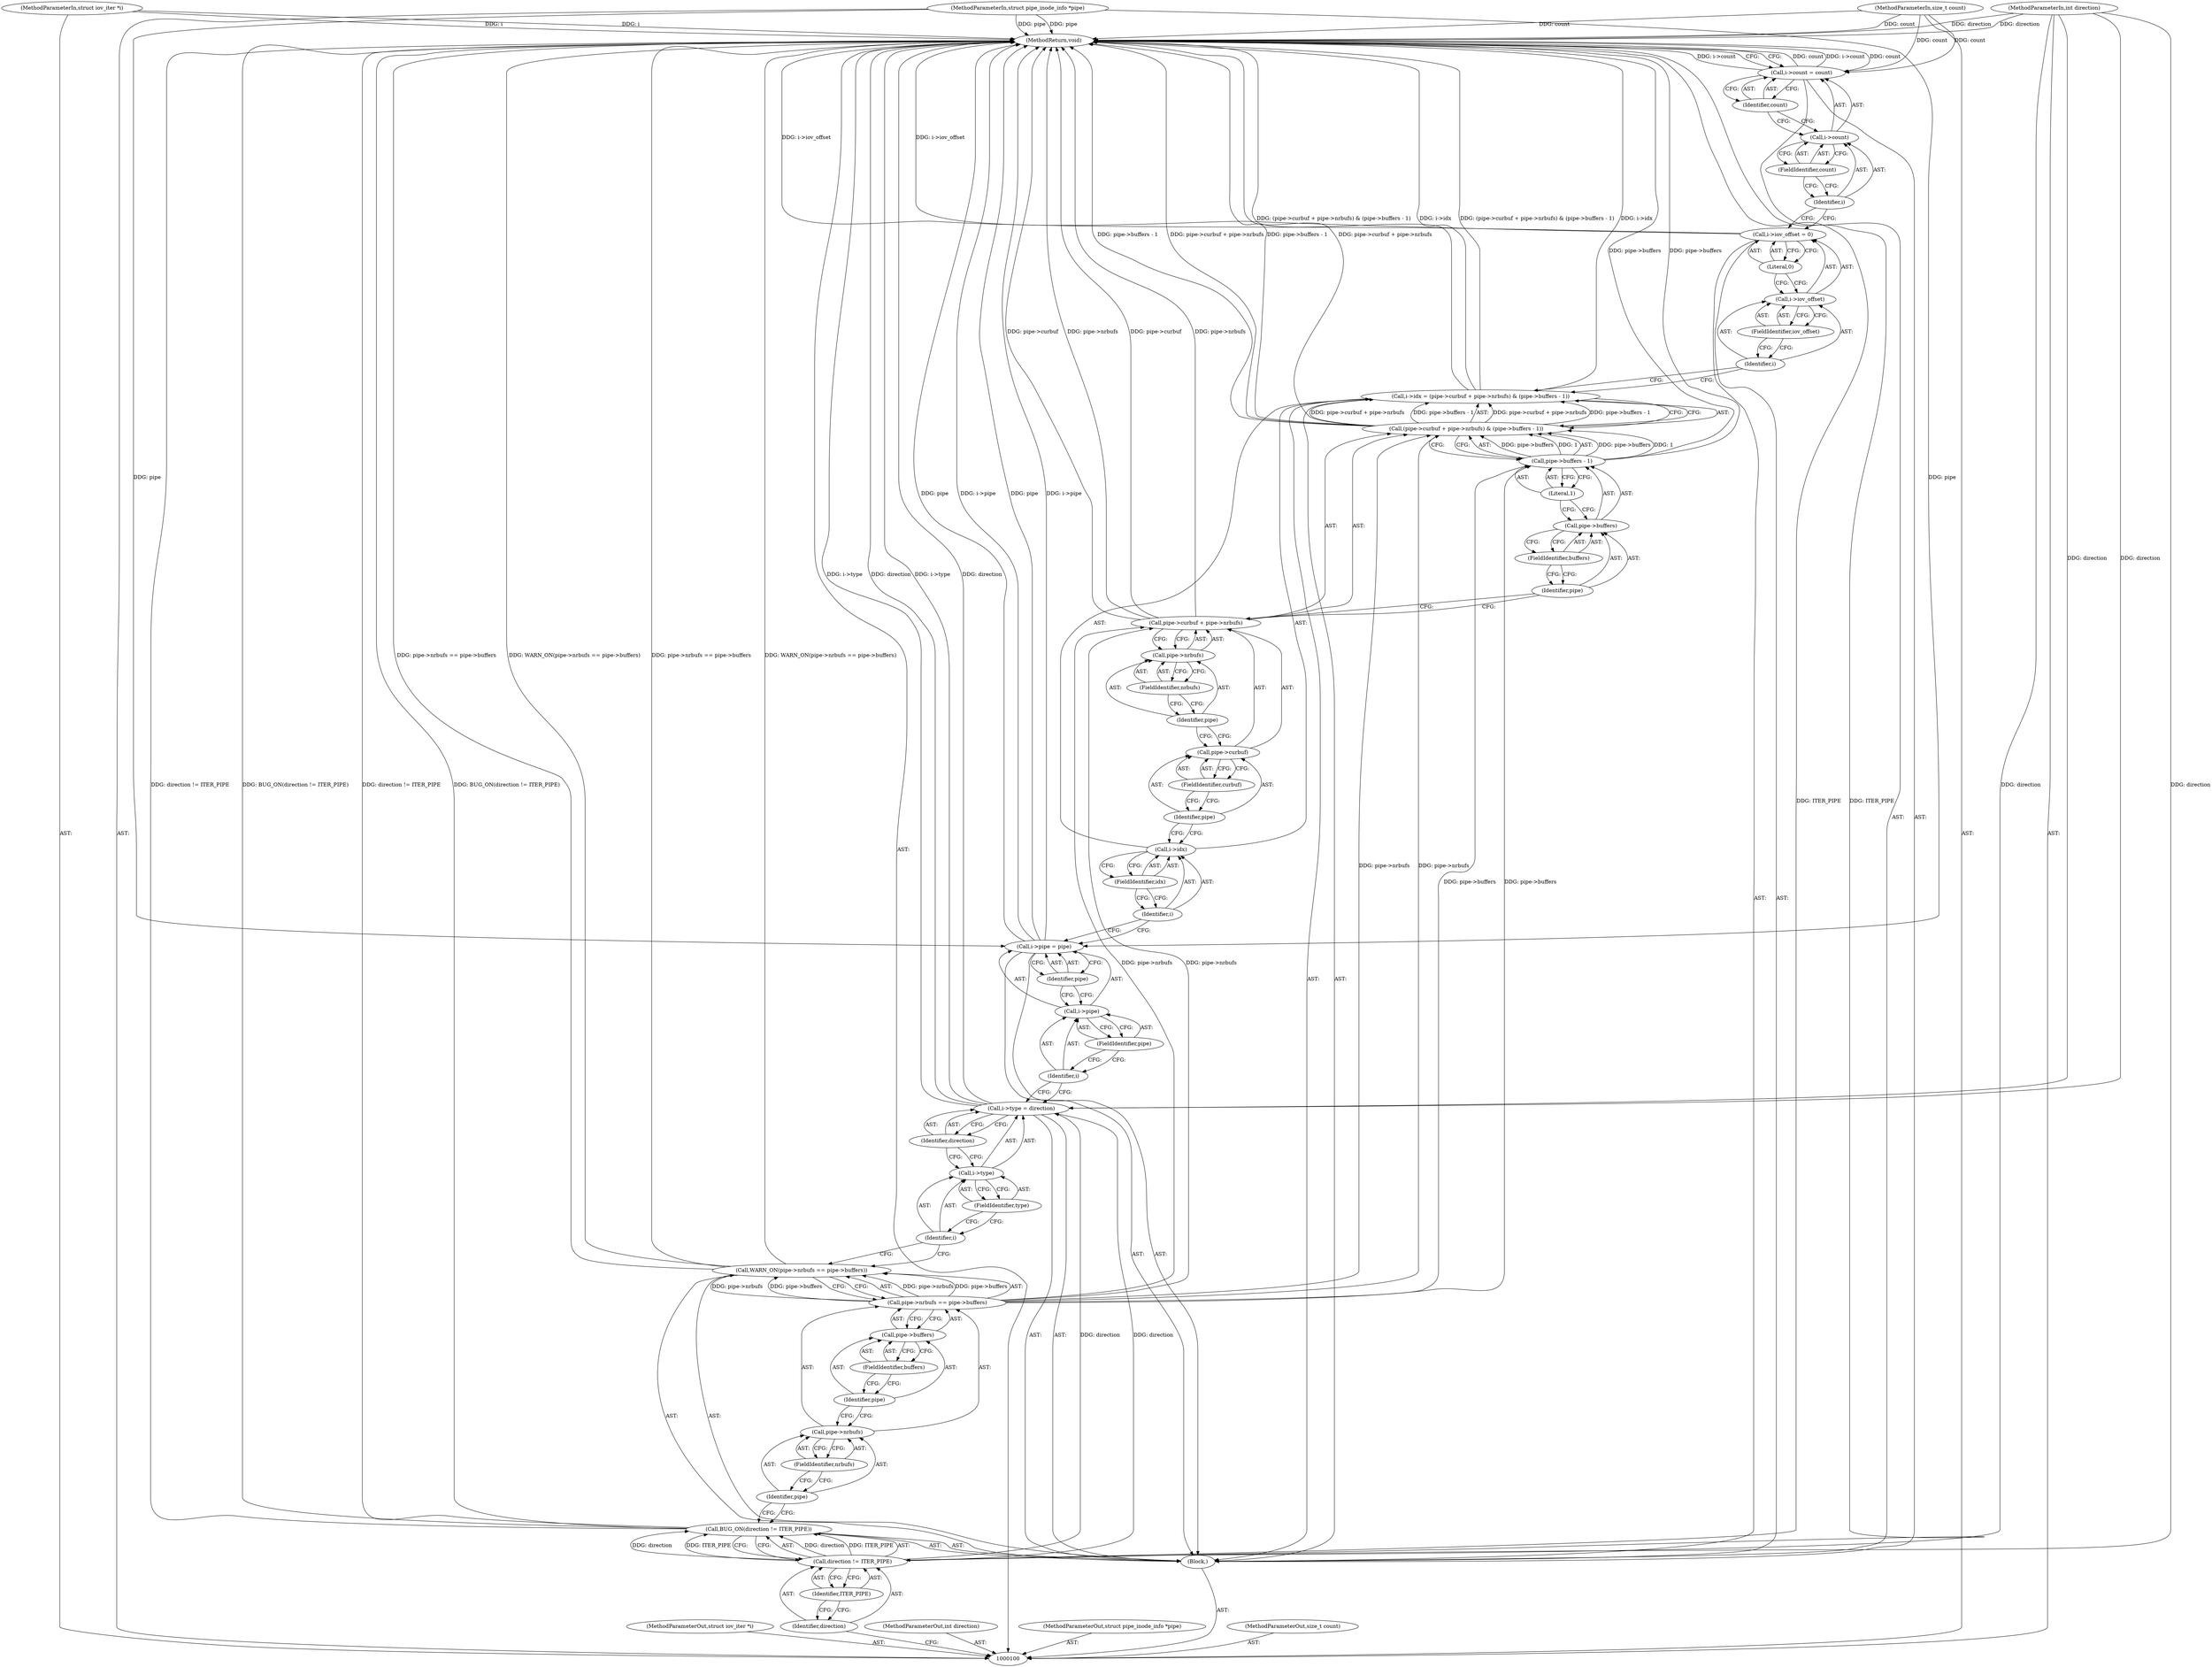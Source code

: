 digraph "0_linux_b9dc6f65bc5e232d1c05fe34b5daadc7e8bbf1fb" {
"1000155" [label="(MethodReturn,void)"];
"1000101" [label="(MethodParameterIn,struct iov_iter *i)"];
"1000206" [label="(MethodParameterOut,struct iov_iter *i)"];
"1000102" [label="(MethodParameterIn,int direction)"];
"1000207" [label="(MethodParameterOut,int direction)"];
"1000145" [label="(Call,i->iov_offset = 0)"];
"1000146" [label="(Call,i->iov_offset)"];
"1000147" [label="(Identifier,i)"];
"1000149" [label="(Literal,0)"];
"1000148" [label="(FieldIdentifier,iov_offset)"];
"1000150" [label="(Call,i->count = count)"];
"1000151" [label="(Call,i->count)"];
"1000152" [label="(Identifier,i)"];
"1000154" [label="(Identifier,count)"];
"1000153" [label="(FieldIdentifier,count)"];
"1000103" [label="(MethodParameterIn,struct pipe_inode_info *pipe)"];
"1000208" [label="(MethodParameterOut,struct pipe_inode_info *pipe)"];
"1000104" [label="(MethodParameterIn,size_t count)"];
"1000209" [label="(MethodParameterOut,size_t count)"];
"1000105" [label="(Block,)"];
"1000106" [label="(Call,BUG_ON(direction != ITER_PIPE))"];
"1000109" [label="(Identifier,ITER_PIPE)"];
"1000107" [label="(Call,direction != ITER_PIPE)"];
"1000108" [label="(Identifier,direction)"];
"1000110" [label="(Call,WARN_ON(pipe->nrbufs == pipe->buffers))"];
"1000114" [label="(FieldIdentifier,nrbufs)"];
"1000115" [label="(Call,pipe->buffers)"];
"1000116" [label="(Identifier,pipe)"];
"1000117" [label="(FieldIdentifier,buffers)"];
"1000111" [label="(Call,pipe->nrbufs == pipe->buffers)"];
"1000112" [label="(Call,pipe->nrbufs)"];
"1000113" [label="(Identifier,pipe)"];
"1000122" [label="(Identifier,direction)"];
"1000118" [label="(Call,i->type = direction)"];
"1000119" [label="(Call,i->type)"];
"1000120" [label="(Identifier,i)"];
"1000121" [label="(FieldIdentifier,type)"];
"1000127" [label="(Identifier,pipe)"];
"1000123" [label="(Call,i->pipe = pipe)"];
"1000124" [label="(Call,i->pipe)"];
"1000125" [label="(Identifier,i)"];
"1000126" [label="(FieldIdentifier,pipe)"];
"1000132" [label="(Call,(pipe->curbuf + pipe->nrbufs) & (pipe->buffers - 1))"];
"1000133" [label="(Call,pipe->curbuf + pipe->nrbufs)"];
"1000134" [label="(Call,pipe->curbuf)"];
"1000135" [label="(Identifier,pipe)"];
"1000136" [label="(FieldIdentifier,curbuf)"];
"1000128" [label="(Call,i->idx = (pipe->curbuf + pipe->nrbufs) & (pipe->buffers - 1))"];
"1000129" [label="(Call,i->idx)"];
"1000130" [label="(Identifier,i)"];
"1000137" [label="(Call,pipe->nrbufs)"];
"1000138" [label="(Identifier,pipe)"];
"1000139" [label="(FieldIdentifier,nrbufs)"];
"1000140" [label="(Call,pipe->buffers - 1)"];
"1000141" [label="(Call,pipe->buffers)"];
"1000142" [label="(Identifier,pipe)"];
"1000131" [label="(FieldIdentifier,idx)"];
"1000143" [label="(FieldIdentifier,buffers)"];
"1000144" [label="(Literal,1)"];
"1000155" -> "1000100"  [label="AST: "];
"1000155" -> "1000150"  [label="CFG: "];
"1000104" -> "1000155"  [label="DDG: count"];
"1000132" -> "1000155"  [label="DDG: pipe->buffers - 1"];
"1000132" -> "1000155"  [label="DDG: pipe->curbuf + pipe->nrbufs"];
"1000123" -> "1000155"  [label="DDG: pipe"];
"1000123" -> "1000155"  [label="DDG: i->pipe"];
"1000150" -> "1000155"  [label="DDG: count"];
"1000150" -> "1000155"  [label="DDG: i->count"];
"1000118" -> "1000155"  [label="DDG: i->type"];
"1000118" -> "1000155"  [label="DDG: direction"];
"1000145" -> "1000155"  [label="DDG: i->iov_offset"];
"1000110" -> "1000155"  [label="DDG: pipe->nrbufs == pipe->buffers"];
"1000110" -> "1000155"  [label="DDG: WARN_ON(pipe->nrbufs == pipe->buffers)"];
"1000106" -> "1000155"  [label="DDG: direction != ITER_PIPE"];
"1000106" -> "1000155"  [label="DDG: BUG_ON(direction != ITER_PIPE)"];
"1000128" -> "1000155"  [label="DDG: (pipe->curbuf + pipe->nrbufs) & (pipe->buffers - 1)"];
"1000128" -> "1000155"  [label="DDG: i->idx"];
"1000140" -> "1000155"  [label="DDG: pipe->buffers"];
"1000103" -> "1000155"  [label="DDG: pipe"];
"1000133" -> "1000155"  [label="DDG: pipe->curbuf"];
"1000133" -> "1000155"  [label="DDG: pipe->nrbufs"];
"1000102" -> "1000155"  [label="DDG: direction"];
"1000101" -> "1000155"  [label="DDG: i"];
"1000107" -> "1000155"  [label="DDG: ITER_PIPE"];
"1000101" -> "1000100"  [label="AST: "];
"1000101" -> "1000155"  [label="DDG: i"];
"1000206" -> "1000100"  [label="AST: "];
"1000102" -> "1000100"  [label="AST: "];
"1000102" -> "1000155"  [label="DDG: direction"];
"1000102" -> "1000107"  [label="DDG: direction"];
"1000102" -> "1000118"  [label="DDG: direction"];
"1000207" -> "1000100"  [label="AST: "];
"1000145" -> "1000105"  [label="AST: "];
"1000145" -> "1000149"  [label="CFG: "];
"1000146" -> "1000145"  [label="AST: "];
"1000149" -> "1000145"  [label="AST: "];
"1000152" -> "1000145"  [label="CFG: "];
"1000145" -> "1000155"  [label="DDG: i->iov_offset"];
"1000146" -> "1000145"  [label="AST: "];
"1000146" -> "1000148"  [label="CFG: "];
"1000147" -> "1000146"  [label="AST: "];
"1000148" -> "1000146"  [label="AST: "];
"1000149" -> "1000146"  [label="CFG: "];
"1000147" -> "1000146"  [label="AST: "];
"1000147" -> "1000128"  [label="CFG: "];
"1000148" -> "1000147"  [label="CFG: "];
"1000149" -> "1000145"  [label="AST: "];
"1000149" -> "1000146"  [label="CFG: "];
"1000145" -> "1000149"  [label="CFG: "];
"1000148" -> "1000146"  [label="AST: "];
"1000148" -> "1000147"  [label="CFG: "];
"1000146" -> "1000148"  [label="CFG: "];
"1000150" -> "1000105"  [label="AST: "];
"1000150" -> "1000154"  [label="CFG: "];
"1000151" -> "1000150"  [label="AST: "];
"1000154" -> "1000150"  [label="AST: "];
"1000155" -> "1000150"  [label="CFG: "];
"1000150" -> "1000155"  [label="DDG: count"];
"1000150" -> "1000155"  [label="DDG: i->count"];
"1000104" -> "1000150"  [label="DDG: count"];
"1000151" -> "1000150"  [label="AST: "];
"1000151" -> "1000153"  [label="CFG: "];
"1000152" -> "1000151"  [label="AST: "];
"1000153" -> "1000151"  [label="AST: "];
"1000154" -> "1000151"  [label="CFG: "];
"1000152" -> "1000151"  [label="AST: "];
"1000152" -> "1000145"  [label="CFG: "];
"1000153" -> "1000152"  [label="CFG: "];
"1000154" -> "1000150"  [label="AST: "];
"1000154" -> "1000151"  [label="CFG: "];
"1000150" -> "1000154"  [label="CFG: "];
"1000153" -> "1000151"  [label="AST: "];
"1000153" -> "1000152"  [label="CFG: "];
"1000151" -> "1000153"  [label="CFG: "];
"1000103" -> "1000100"  [label="AST: "];
"1000103" -> "1000155"  [label="DDG: pipe"];
"1000103" -> "1000123"  [label="DDG: pipe"];
"1000208" -> "1000100"  [label="AST: "];
"1000104" -> "1000100"  [label="AST: "];
"1000104" -> "1000155"  [label="DDG: count"];
"1000104" -> "1000150"  [label="DDG: count"];
"1000209" -> "1000100"  [label="AST: "];
"1000105" -> "1000100"  [label="AST: "];
"1000106" -> "1000105"  [label="AST: "];
"1000110" -> "1000105"  [label="AST: "];
"1000118" -> "1000105"  [label="AST: "];
"1000123" -> "1000105"  [label="AST: "];
"1000128" -> "1000105"  [label="AST: "];
"1000145" -> "1000105"  [label="AST: "];
"1000150" -> "1000105"  [label="AST: "];
"1000106" -> "1000105"  [label="AST: "];
"1000106" -> "1000107"  [label="CFG: "];
"1000107" -> "1000106"  [label="AST: "];
"1000113" -> "1000106"  [label="CFG: "];
"1000106" -> "1000155"  [label="DDG: direction != ITER_PIPE"];
"1000106" -> "1000155"  [label="DDG: BUG_ON(direction != ITER_PIPE)"];
"1000107" -> "1000106"  [label="DDG: direction"];
"1000107" -> "1000106"  [label="DDG: ITER_PIPE"];
"1000109" -> "1000107"  [label="AST: "];
"1000109" -> "1000108"  [label="CFG: "];
"1000107" -> "1000109"  [label="CFG: "];
"1000107" -> "1000106"  [label="AST: "];
"1000107" -> "1000109"  [label="CFG: "];
"1000108" -> "1000107"  [label="AST: "];
"1000109" -> "1000107"  [label="AST: "];
"1000106" -> "1000107"  [label="CFG: "];
"1000107" -> "1000155"  [label="DDG: ITER_PIPE"];
"1000107" -> "1000106"  [label="DDG: direction"];
"1000107" -> "1000106"  [label="DDG: ITER_PIPE"];
"1000102" -> "1000107"  [label="DDG: direction"];
"1000107" -> "1000118"  [label="DDG: direction"];
"1000108" -> "1000107"  [label="AST: "];
"1000108" -> "1000100"  [label="CFG: "];
"1000109" -> "1000108"  [label="CFG: "];
"1000110" -> "1000105"  [label="AST: "];
"1000110" -> "1000111"  [label="CFG: "];
"1000111" -> "1000110"  [label="AST: "];
"1000120" -> "1000110"  [label="CFG: "];
"1000110" -> "1000155"  [label="DDG: pipe->nrbufs == pipe->buffers"];
"1000110" -> "1000155"  [label="DDG: WARN_ON(pipe->nrbufs == pipe->buffers)"];
"1000111" -> "1000110"  [label="DDG: pipe->nrbufs"];
"1000111" -> "1000110"  [label="DDG: pipe->buffers"];
"1000114" -> "1000112"  [label="AST: "];
"1000114" -> "1000113"  [label="CFG: "];
"1000112" -> "1000114"  [label="CFG: "];
"1000115" -> "1000111"  [label="AST: "];
"1000115" -> "1000117"  [label="CFG: "];
"1000116" -> "1000115"  [label="AST: "];
"1000117" -> "1000115"  [label="AST: "];
"1000111" -> "1000115"  [label="CFG: "];
"1000116" -> "1000115"  [label="AST: "];
"1000116" -> "1000112"  [label="CFG: "];
"1000117" -> "1000116"  [label="CFG: "];
"1000117" -> "1000115"  [label="AST: "];
"1000117" -> "1000116"  [label="CFG: "];
"1000115" -> "1000117"  [label="CFG: "];
"1000111" -> "1000110"  [label="AST: "];
"1000111" -> "1000115"  [label="CFG: "];
"1000112" -> "1000111"  [label="AST: "];
"1000115" -> "1000111"  [label="AST: "];
"1000110" -> "1000111"  [label="CFG: "];
"1000111" -> "1000110"  [label="DDG: pipe->nrbufs"];
"1000111" -> "1000110"  [label="DDG: pipe->buffers"];
"1000111" -> "1000132"  [label="DDG: pipe->nrbufs"];
"1000111" -> "1000133"  [label="DDG: pipe->nrbufs"];
"1000111" -> "1000140"  [label="DDG: pipe->buffers"];
"1000112" -> "1000111"  [label="AST: "];
"1000112" -> "1000114"  [label="CFG: "];
"1000113" -> "1000112"  [label="AST: "];
"1000114" -> "1000112"  [label="AST: "];
"1000116" -> "1000112"  [label="CFG: "];
"1000113" -> "1000112"  [label="AST: "];
"1000113" -> "1000106"  [label="CFG: "];
"1000114" -> "1000113"  [label="CFG: "];
"1000122" -> "1000118"  [label="AST: "];
"1000122" -> "1000119"  [label="CFG: "];
"1000118" -> "1000122"  [label="CFG: "];
"1000118" -> "1000105"  [label="AST: "];
"1000118" -> "1000122"  [label="CFG: "];
"1000119" -> "1000118"  [label="AST: "];
"1000122" -> "1000118"  [label="AST: "];
"1000125" -> "1000118"  [label="CFG: "];
"1000118" -> "1000155"  [label="DDG: i->type"];
"1000118" -> "1000155"  [label="DDG: direction"];
"1000107" -> "1000118"  [label="DDG: direction"];
"1000102" -> "1000118"  [label="DDG: direction"];
"1000119" -> "1000118"  [label="AST: "];
"1000119" -> "1000121"  [label="CFG: "];
"1000120" -> "1000119"  [label="AST: "];
"1000121" -> "1000119"  [label="AST: "];
"1000122" -> "1000119"  [label="CFG: "];
"1000120" -> "1000119"  [label="AST: "];
"1000120" -> "1000110"  [label="CFG: "];
"1000121" -> "1000120"  [label="CFG: "];
"1000121" -> "1000119"  [label="AST: "];
"1000121" -> "1000120"  [label="CFG: "];
"1000119" -> "1000121"  [label="CFG: "];
"1000127" -> "1000123"  [label="AST: "];
"1000127" -> "1000124"  [label="CFG: "];
"1000123" -> "1000127"  [label="CFG: "];
"1000123" -> "1000105"  [label="AST: "];
"1000123" -> "1000127"  [label="CFG: "];
"1000124" -> "1000123"  [label="AST: "];
"1000127" -> "1000123"  [label="AST: "];
"1000130" -> "1000123"  [label="CFG: "];
"1000123" -> "1000155"  [label="DDG: pipe"];
"1000123" -> "1000155"  [label="DDG: i->pipe"];
"1000103" -> "1000123"  [label="DDG: pipe"];
"1000124" -> "1000123"  [label="AST: "];
"1000124" -> "1000126"  [label="CFG: "];
"1000125" -> "1000124"  [label="AST: "];
"1000126" -> "1000124"  [label="AST: "];
"1000127" -> "1000124"  [label="CFG: "];
"1000125" -> "1000124"  [label="AST: "];
"1000125" -> "1000118"  [label="CFG: "];
"1000126" -> "1000125"  [label="CFG: "];
"1000126" -> "1000124"  [label="AST: "];
"1000126" -> "1000125"  [label="CFG: "];
"1000124" -> "1000126"  [label="CFG: "];
"1000132" -> "1000128"  [label="AST: "];
"1000132" -> "1000140"  [label="CFG: "];
"1000133" -> "1000132"  [label="AST: "];
"1000140" -> "1000132"  [label="AST: "];
"1000128" -> "1000132"  [label="CFG: "];
"1000132" -> "1000155"  [label="DDG: pipe->buffers - 1"];
"1000132" -> "1000155"  [label="DDG: pipe->curbuf + pipe->nrbufs"];
"1000132" -> "1000128"  [label="DDG: pipe->curbuf + pipe->nrbufs"];
"1000132" -> "1000128"  [label="DDG: pipe->buffers - 1"];
"1000111" -> "1000132"  [label="DDG: pipe->nrbufs"];
"1000140" -> "1000132"  [label="DDG: pipe->buffers"];
"1000140" -> "1000132"  [label="DDG: 1"];
"1000133" -> "1000132"  [label="AST: "];
"1000133" -> "1000137"  [label="CFG: "];
"1000134" -> "1000133"  [label="AST: "];
"1000137" -> "1000133"  [label="AST: "];
"1000142" -> "1000133"  [label="CFG: "];
"1000133" -> "1000155"  [label="DDG: pipe->curbuf"];
"1000133" -> "1000155"  [label="DDG: pipe->nrbufs"];
"1000111" -> "1000133"  [label="DDG: pipe->nrbufs"];
"1000134" -> "1000133"  [label="AST: "];
"1000134" -> "1000136"  [label="CFG: "];
"1000135" -> "1000134"  [label="AST: "];
"1000136" -> "1000134"  [label="AST: "];
"1000138" -> "1000134"  [label="CFG: "];
"1000135" -> "1000134"  [label="AST: "];
"1000135" -> "1000129"  [label="CFG: "];
"1000136" -> "1000135"  [label="CFG: "];
"1000136" -> "1000134"  [label="AST: "];
"1000136" -> "1000135"  [label="CFG: "];
"1000134" -> "1000136"  [label="CFG: "];
"1000128" -> "1000105"  [label="AST: "];
"1000128" -> "1000132"  [label="CFG: "];
"1000129" -> "1000128"  [label="AST: "];
"1000132" -> "1000128"  [label="AST: "];
"1000147" -> "1000128"  [label="CFG: "];
"1000128" -> "1000155"  [label="DDG: (pipe->curbuf + pipe->nrbufs) & (pipe->buffers - 1)"];
"1000128" -> "1000155"  [label="DDG: i->idx"];
"1000132" -> "1000128"  [label="DDG: pipe->curbuf + pipe->nrbufs"];
"1000132" -> "1000128"  [label="DDG: pipe->buffers - 1"];
"1000129" -> "1000128"  [label="AST: "];
"1000129" -> "1000131"  [label="CFG: "];
"1000130" -> "1000129"  [label="AST: "];
"1000131" -> "1000129"  [label="AST: "];
"1000135" -> "1000129"  [label="CFG: "];
"1000130" -> "1000129"  [label="AST: "];
"1000130" -> "1000123"  [label="CFG: "];
"1000131" -> "1000130"  [label="CFG: "];
"1000137" -> "1000133"  [label="AST: "];
"1000137" -> "1000139"  [label="CFG: "];
"1000138" -> "1000137"  [label="AST: "];
"1000139" -> "1000137"  [label="AST: "];
"1000133" -> "1000137"  [label="CFG: "];
"1000138" -> "1000137"  [label="AST: "];
"1000138" -> "1000134"  [label="CFG: "];
"1000139" -> "1000138"  [label="CFG: "];
"1000139" -> "1000137"  [label="AST: "];
"1000139" -> "1000138"  [label="CFG: "];
"1000137" -> "1000139"  [label="CFG: "];
"1000140" -> "1000132"  [label="AST: "];
"1000140" -> "1000144"  [label="CFG: "];
"1000141" -> "1000140"  [label="AST: "];
"1000144" -> "1000140"  [label="AST: "];
"1000132" -> "1000140"  [label="CFG: "];
"1000140" -> "1000155"  [label="DDG: pipe->buffers"];
"1000140" -> "1000132"  [label="DDG: pipe->buffers"];
"1000140" -> "1000132"  [label="DDG: 1"];
"1000111" -> "1000140"  [label="DDG: pipe->buffers"];
"1000141" -> "1000140"  [label="AST: "];
"1000141" -> "1000143"  [label="CFG: "];
"1000142" -> "1000141"  [label="AST: "];
"1000143" -> "1000141"  [label="AST: "];
"1000144" -> "1000141"  [label="CFG: "];
"1000142" -> "1000141"  [label="AST: "];
"1000142" -> "1000133"  [label="CFG: "];
"1000143" -> "1000142"  [label="CFG: "];
"1000131" -> "1000129"  [label="AST: "];
"1000131" -> "1000130"  [label="CFG: "];
"1000129" -> "1000131"  [label="CFG: "];
"1000143" -> "1000141"  [label="AST: "];
"1000143" -> "1000142"  [label="CFG: "];
"1000141" -> "1000143"  [label="CFG: "];
"1000144" -> "1000140"  [label="AST: "];
"1000144" -> "1000141"  [label="CFG: "];
"1000140" -> "1000144"  [label="CFG: "];
}
